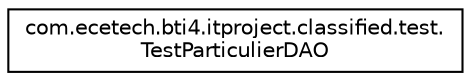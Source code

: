 digraph "Graphical Class Hierarchy"
{
  edge [fontname="Helvetica",fontsize="10",labelfontname="Helvetica",labelfontsize="10"];
  node [fontname="Helvetica",fontsize="10",shape=record];
  rankdir="LR";
  Node1 [label="com.ecetech.bti4.itproject.classified.test.\lTestParticulierDAO",height=0.2,width=0.4,color="black", fillcolor="white", style="filled",URL="$classcom_1_1ecetech_1_1bti4_1_1itproject_1_1classified_1_1test_1_1_test_particulier_d_a_o.html"];
}
